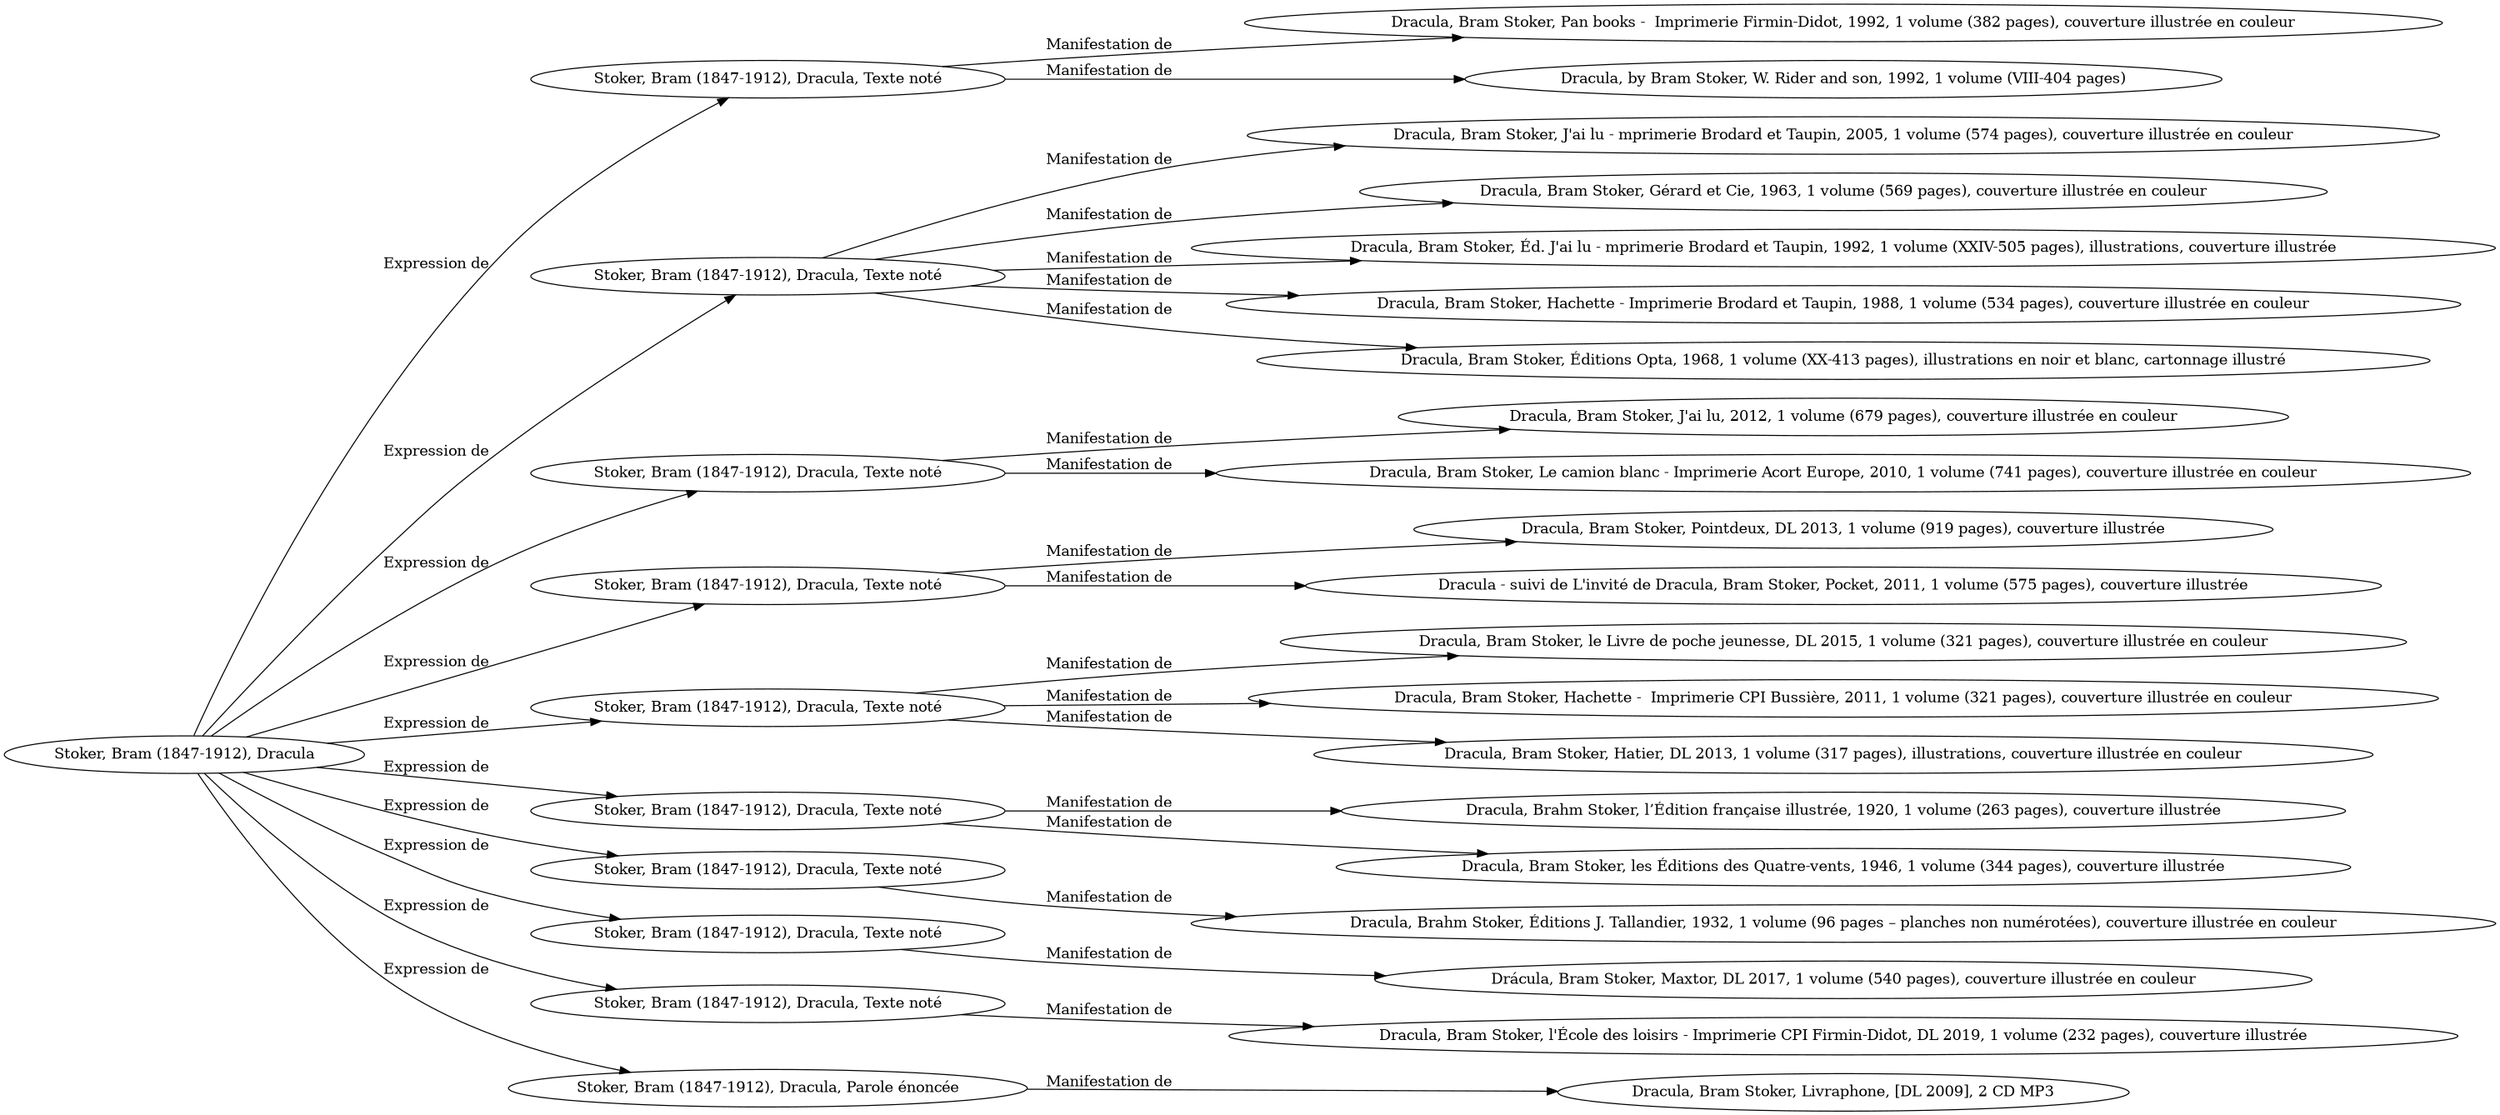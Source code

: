 // Notice UMLRM0004
digraph UMLRM0004 {
	rankdir=LR
	size="20,20"
	UMLRM0004 [label="Stoker, Bram (1847-1912), Dracula"]
	UMLRM0005 [label="Stoker, Bram (1847-1912), Dracula, Texte noté"]
	UMLRM0004 -> UMLRM0005 [label="Expression de"]
	UMLRM0006 [label="Dracula, Bram Stoker, Pan books -  Imprimerie Firmin-Didot, 1992, 1 volume (382 pages), couverture illustrée en couleur"]
	UMLRM0005 -> UMLRM0006 [label="Manifestation de"]
	UMLRM0018 [label="Dracula, by Bram Stoker, W. Rider and son, 1992, 1 volume (VIII-404 pages)"]
	UMLRM0005 -> UMLRM0018 [label="Manifestation de"]
	UMLRM0020 [label="Stoker, Bram (1847-1912), Dracula, Texte noté"]
	UMLRM0004 -> UMLRM0020 [label="Expression de"]
	UMLRM0021 [label="Dracula, Bram Stoker, J'ai lu - mprimerie Brodard et Taupin, 2005, 1 volume (574 pages), couverture illustrée en couleur"]
	UMLRM0020 -> UMLRM0021 [label="Manifestation de"]
	UMLRM0024 [label="Dracula, Bram Stoker, Gérard et Cie, 1963, 1 volume (569 pages), couverture illustrée en couleur"]
	UMLRM0020 -> UMLRM0024 [label="Manifestation de"]
	UMLRM0027 [label="Dracula, Bram Stoker, Éd. J'ai lu - mprimerie Brodard et Taupin, 1992, 1 volume (XXIV-505 pages), illustrations, couverture illustrée"]
	UMLRM0020 -> UMLRM0027 [label="Manifestation de"]
	UMLRM0030 [label="Dracula, Bram Stoker, Hachette - Imprimerie Brodard et Taupin, 1988, 1 volume (534 pages), couverture illustrée en couleur"]
	UMLRM0020 -> UMLRM0030 [label="Manifestation de"]
	UMLRM0110 [label="Dracula, Bram Stoker, Éditions Opta, 1968, 1 volume (XX-413 pages), illustrations en noir et blanc, cartonnage illustré"]
	UMLRM0020 -> UMLRM0110 [label="Manifestation de"]
	UMLRM0041 [label="Stoker, Bram (1847-1912), Dracula, Texte noté"]
	UMLRM0004 -> UMLRM0041 [label="Expression de"]
	UMLRM0042 [label="Dracula, Bram Stoker, J'ai lu, 2012, 1 volume (679 pages), couverture illustrée en couleur"]
	UMLRM0041 -> UMLRM0042 [label="Manifestation de"]
	UMLRM0045 [label="Dracula, Bram Stoker, Le camion blanc - Imprimerie Acort Europe, 2010, 1 volume (741 pages), couverture illustrée en couleur"]
	UMLRM0041 -> UMLRM0045 [label="Manifestation de"]
	UMLRM0050 [label="Stoker, Bram (1847-1912), Dracula, Texte noté"]
	UMLRM0004 -> UMLRM0050 [label="Expression de"]
	UMLRM0051 [label="Dracula, Bram Stoker, Pointdeux, DL 2013, 1 volume (919 pages), couverture illustrée"]
	UMLRM0050 -> UMLRM0051 [label="Manifestation de"]
	UMLRM0077 [label="Dracula - suivi de L'invité de Dracula, Bram Stoker, Pocket, 2011, 1 volume (575 pages), couverture illustrée"]
	UMLRM0050 -> UMLRM0077 [label="Manifestation de"]
	UMLRM0053 [label="Stoker, Bram (1847-1912), Dracula, Texte noté"]
	UMLRM0004 -> UMLRM0053 [label="Expression de"]
	UMLRM0054 [label="Dracula, Bram Stoker, le Livre de poche jeunesse, DL 2015, 1 volume (321 pages), couverture illustrée en couleur"]
	UMLRM0053 -> UMLRM0054 [label="Manifestation de"]
	UMLRM0178 [label="Dracula, Bram Stoker, Hachette -  Imprimerie CPI Bussière, 2011, 1 volume (321 pages), couverture illustrée en couleur"]
	UMLRM0053 -> UMLRM0178 [label="Manifestation de"]
	UMLRM0179 [label="Dracula, Bram Stoker, Hatier, DL 2013, 1 volume (317 pages), illustrations, couverture illustrée en couleur"]
	UMLRM0053 -> UMLRM0179 [label="Manifestation de"]
	UMLRM0056 [label="Stoker, Bram (1847-1912), Dracula, Texte noté"]
	UMLRM0004 -> UMLRM0056 [label="Expression de"]
	UMLRM0057 [label="Dracula, Brahm Stoker, l’Édition française illustrée, 1920, 1 volume (263 pages), couverture illustrée"]
	UMLRM0056 -> UMLRM0057 [label="Manifestation de"]
	UMLRM0063 [label="Dracula, Bram Stoker, les Éditions des Quatre-vents, 1946, 1 volume (344 pages), couverture illustrée"]
	UMLRM0056 -> UMLRM0063 [label="Manifestation de"]
	UMLRM0059 [label="Stoker, Bram (1847-1912), Dracula, Texte noté"]
	UMLRM0004 -> UMLRM0059 [label="Expression de"]
	UMLRM0060 [label="Dracula, Brahm Stoker, Éditions J. Tallandier, 1932, 1 volume (96 pages – planches non numérotées), couverture illustrée en couleur"]
	UMLRM0059 -> UMLRM0060 [label="Manifestation de"]
	UMLRM0065 [label="Stoker, Bram (1847-1912), Dracula, Texte noté"]
	UMLRM0004 -> UMLRM0065 [label="Expression de"]
	UMLRM0066 [label="Drácula, Bram Stoker, Maxtor, DL 2017, 1 volume (540 pages), couverture illustrée en couleur"]
	UMLRM0065 -> UMLRM0066 [label="Manifestation de"]
	UMLRM0068 [label="Stoker, Bram (1847-1912), Dracula, Texte noté"]
	UMLRM0004 -> UMLRM0068 [label="Expression de"]
	UMLRM0069 [label="Dracula, Bram Stoker, l'École des loisirs - Imprimerie CPI Firmin-Didot, DL 2019, 1 volume (232 pages), couverture illustrée"]
	UMLRM0068 -> UMLRM0069 [label="Manifestation de"]
	UMLRM0187 [label="Stoker, Bram (1847-1912), Dracula, Parole énoncée"]
	UMLRM0004 -> UMLRM0187 [label="Expression de"]
	UMLRM0188 [label="Dracula, Bram Stoker, Livraphone, [DL 2009], 2 CD MP3"]
	UMLRM0187 -> UMLRM0188 [label="Manifestation de"]
}
